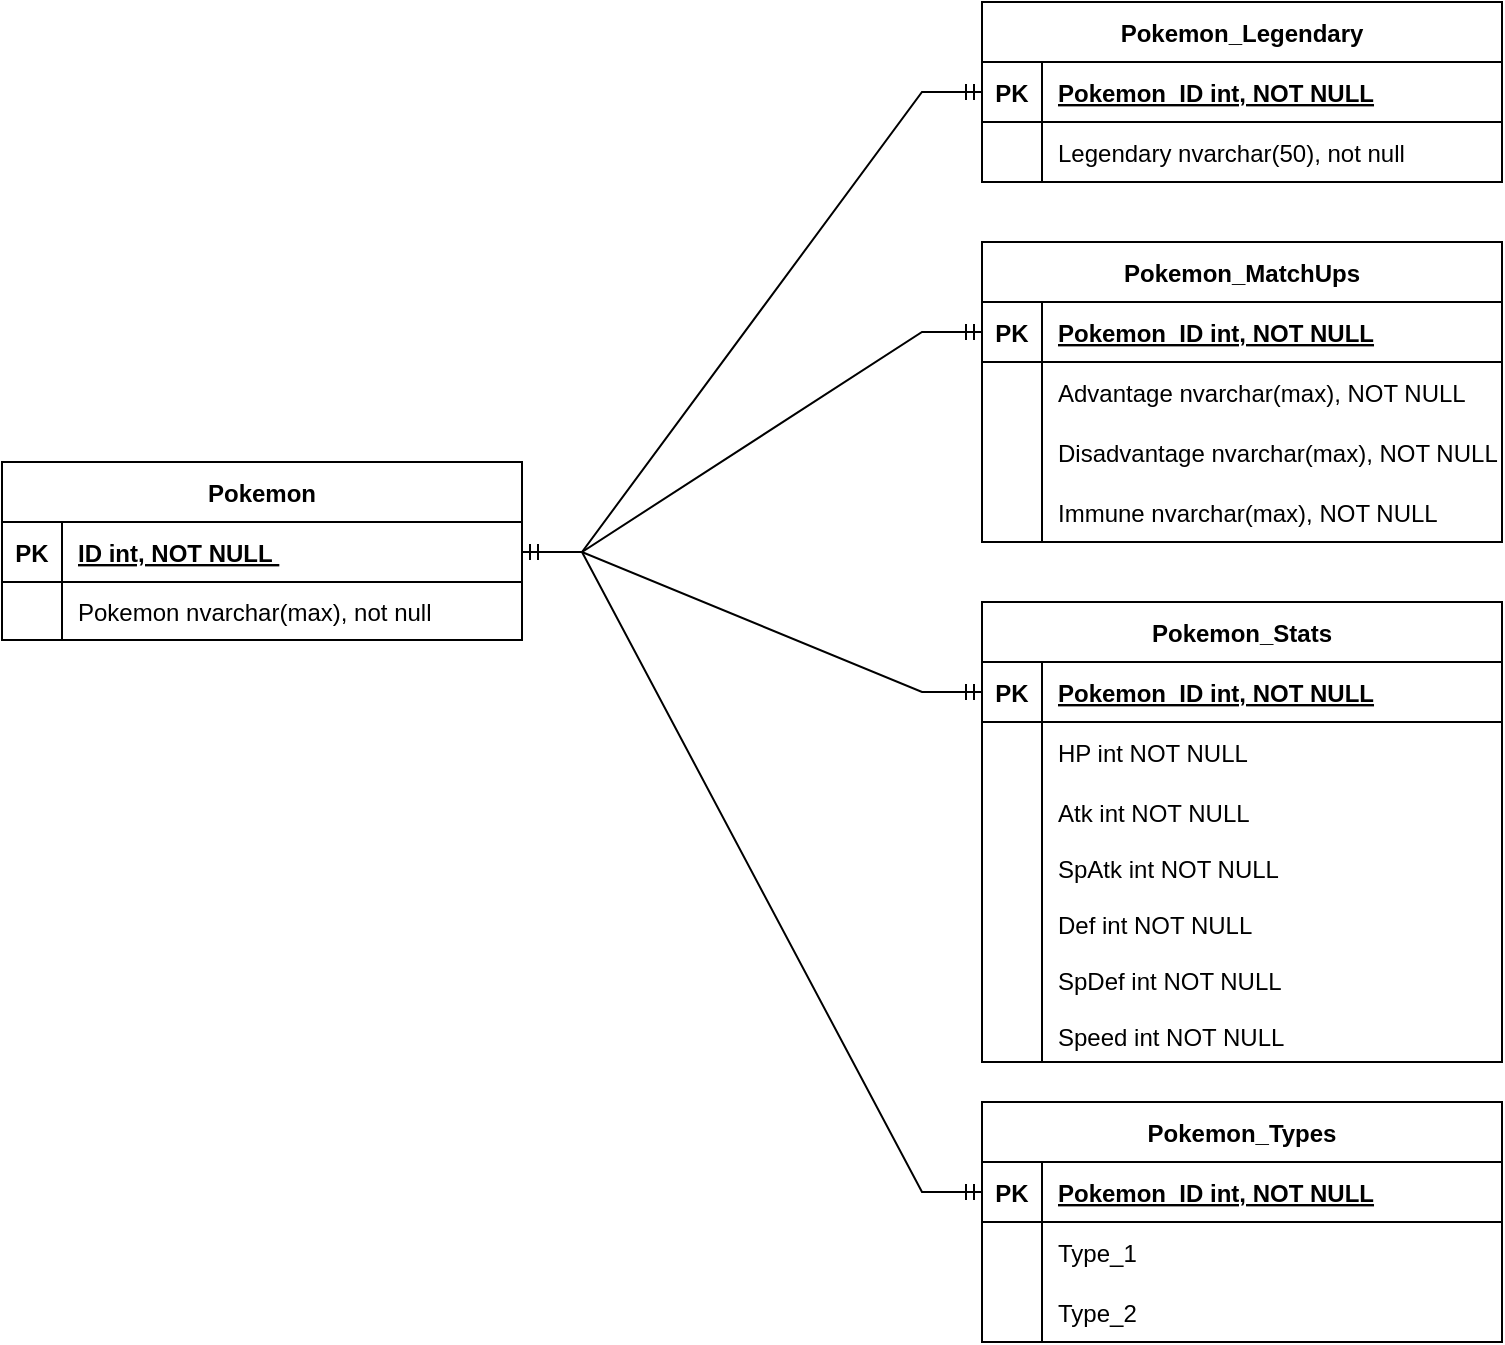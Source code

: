 <mxfile version="20.6.0"><diagram id="rCznfTPGGaVXua_6yjL3" name="Page-1"><mxGraphModel dx="1246" dy="685" grid="1" gridSize="10" guides="1" tooltips="1" connect="1" arrows="1" fold="1" page="1" pageScale="1" pageWidth="850" pageHeight="1100" math="0" shadow="0"><root><mxCell id="0"/><mxCell id="1" parent="0"/><mxCell id="ivkBMijKbTaEUZrHfkpI-1" value="Pokemon" style="shape=table;startSize=30;container=1;collapsible=1;childLayout=tableLayout;fixedRows=1;rowLines=0;fontStyle=1;align=center;resizeLast=1;" vertex="1" parent="1"><mxGeometry y="230" width="260" height="89" as="geometry"/></mxCell><mxCell id="ivkBMijKbTaEUZrHfkpI-2" value="" style="shape=tableRow;horizontal=0;startSize=0;swimlaneHead=0;swimlaneBody=0;fillColor=none;collapsible=0;dropTarget=0;points=[[0,0.5],[1,0.5]];portConstraint=eastwest;top=0;left=0;right=0;bottom=1;" vertex="1" parent="ivkBMijKbTaEUZrHfkpI-1"><mxGeometry y="30" width="260" height="30" as="geometry"/></mxCell><mxCell id="ivkBMijKbTaEUZrHfkpI-3" value="PK" style="shape=partialRectangle;connectable=0;fillColor=none;top=0;left=0;bottom=0;right=0;fontStyle=1;overflow=hidden;" vertex="1" parent="ivkBMijKbTaEUZrHfkpI-2"><mxGeometry width="30" height="30" as="geometry"><mxRectangle width="30" height="30" as="alternateBounds"/></mxGeometry></mxCell><mxCell id="ivkBMijKbTaEUZrHfkpI-4" value="ID int, NOT NULL " style="shape=partialRectangle;connectable=0;fillColor=none;top=0;left=0;bottom=0;right=0;align=left;spacingLeft=6;fontStyle=5;overflow=hidden;" vertex="1" parent="ivkBMijKbTaEUZrHfkpI-2"><mxGeometry x="30" width="230" height="30" as="geometry"><mxRectangle width="230" height="30" as="alternateBounds"/></mxGeometry></mxCell><mxCell id="ivkBMijKbTaEUZrHfkpI-5" value="" style="shape=tableRow;horizontal=0;startSize=0;swimlaneHead=0;swimlaneBody=0;fillColor=none;collapsible=0;dropTarget=0;points=[[0,0.5],[1,0.5]];portConstraint=eastwest;top=0;left=0;right=0;bottom=0;" vertex="1" parent="ivkBMijKbTaEUZrHfkpI-1"><mxGeometry y="60" width="260" height="29" as="geometry"/></mxCell><mxCell id="ivkBMijKbTaEUZrHfkpI-6" value="" style="shape=partialRectangle;connectable=0;fillColor=none;top=0;left=0;bottom=0;right=0;editable=1;overflow=hidden;" vertex="1" parent="ivkBMijKbTaEUZrHfkpI-5"><mxGeometry width="30" height="29" as="geometry"><mxRectangle width="30" height="29" as="alternateBounds"/></mxGeometry></mxCell><mxCell id="ivkBMijKbTaEUZrHfkpI-7" value="Pokemon nvarchar(max), not null " style="shape=partialRectangle;connectable=0;fillColor=none;top=0;left=0;bottom=0;right=0;align=left;spacingLeft=6;overflow=hidden;" vertex="1" parent="ivkBMijKbTaEUZrHfkpI-5"><mxGeometry x="30" width="230" height="29" as="geometry"><mxRectangle width="230" height="29" as="alternateBounds"/></mxGeometry></mxCell><mxCell id="ivkBMijKbTaEUZrHfkpI-14" value="Pokemon_Legendary" style="shape=table;startSize=30;container=1;collapsible=1;childLayout=tableLayout;fixedRows=1;rowLines=0;fontStyle=1;align=center;resizeLast=1;" vertex="1" parent="1"><mxGeometry x="490" width="260" height="90" as="geometry"/></mxCell><mxCell id="ivkBMijKbTaEUZrHfkpI-15" value="" style="shape=tableRow;horizontal=0;startSize=0;swimlaneHead=0;swimlaneBody=0;fillColor=none;collapsible=0;dropTarget=0;points=[[0,0.5],[1,0.5]];portConstraint=eastwest;top=0;left=0;right=0;bottom=1;" vertex="1" parent="ivkBMijKbTaEUZrHfkpI-14"><mxGeometry y="30" width="260" height="30" as="geometry"/></mxCell><mxCell id="ivkBMijKbTaEUZrHfkpI-16" value="PK" style="shape=partialRectangle;connectable=0;fillColor=none;top=0;left=0;bottom=0;right=0;fontStyle=1;overflow=hidden;" vertex="1" parent="ivkBMijKbTaEUZrHfkpI-15"><mxGeometry width="30" height="30" as="geometry"><mxRectangle width="30" height="30" as="alternateBounds"/></mxGeometry></mxCell><mxCell id="ivkBMijKbTaEUZrHfkpI-17" value="Pokemon_ID int, NOT NULL" style="shape=partialRectangle;connectable=0;fillColor=none;top=0;left=0;bottom=0;right=0;align=left;spacingLeft=6;fontStyle=5;overflow=hidden;" vertex="1" parent="ivkBMijKbTaEUZrHfkpI-15"><mxGeometry x="30" width="230" height="30" as="geometry"><mxRectangle width="230" height="30" as="alternateBounds"/></mxGeometry></mxCell><mxCell id="ivkBMijKbTaEUZrHfkpI-18" value="" style="shape=tableRow;horizontal=0;startSize=0;swimlaneHead=0;swimlaneBody=0;fillColor=none;collapsible=0;dropTarget=0;points=[[0,0.5],[1,0.5]];portConstraint=eastwest;top=0;left=0;right=0;bottom=0;" vertex="1" parent="ivkBMijKbTaEUZrHfkpI-14"><mxGeometry y="60" width="260" height="30" as="geometry"/></mxCell><mxCell id="ivkBMijKbTaEUZrHfkpI-19" value="" style="shape=partialRectangle;connectable=0;fillColor=none;top=0;left=0;bottom=0;right=0;editable=1;overflow=hidden;" vertex="1" parent="ivkBMijKbTaEUZrHfkpI-18"><mxGeometry width="30" height="30" as="geometry"><mxRectangle width="30" height="30" as="alternateBounds"/></mxGeometry></mxCell><mxCell id="ivkBMijKbTaEUZrHfkpI-20" value="Legendary nvarchar(50), not null" style="shape=partialRectangle;connectable=0;fillColor=none;top=0;left=0;bottom=0;right=0;align=left;spacingLeft=6;overflow=hidden;" vertex="1" parent="ivkBMijKbTaEUZrHfkpI-18"><mxGeometry x="30" width="230" height="30" as="geometry"><mxRectangle width="230" height="30" as="alternateBounds"/></mxGeometry></mxCell><mxCell id="ivkBMijKbTaEUZrHfkpI-27" value="Pokemon_MatchUps" style="shape=table;startSize=30;container=1;collapsible=1;childLayout=tableLayout;fixedRows=1;rowLines=0;fontStyle=1;align=center;resizeLast=1;" vertex="1" parent="1"><mxGeometry x="490" y="120" width="260" height="150" as="geometry"/></mxCell><mxCell id="ivkBMijKbTaEUZrHfkpI-28" value="" style="shape=tableRow;horizontal=0;startSize=0;swimlaneHead=0;swimlaneBody=0;fillColor=none;collapsible=0;dropTarget=0;points=[[0,0.5],[1,0.5]];portConstraint=eastwest;top=0;left=0;right=0;bottom=1;" vertex="1" parent="ivkBMijKbTaEUZrHfkpI-27"><mxGeometry y="30" width="260" height="30" as="geometry"/></mxCell><mxCell id="ivkBMijKbTaEUZrHfkpI-29" value="PK" style="shape=partialRectangle;connectable=0;fillColor=none;top=0;left=0;bottom=0;right=0;fontStyle=1;overflow=hidden;" vertex="1" parent="ivkBMijKbTaEUZrHfkpI-28"><mxGeometry width="30" height="30" as="geometry"><mxRectangle width="30" height="30" as="alternateBounds"/></mxGeometry></mxCell><mxCell id="ivkBMijKbTaEUZrHfkpI-30" value="Pokemon_ID int, NOT NULL" style="shape=partialRectangle;connectable=0;fillColor=none;top=0;left=0;bottom=0;right=0;align=left;spacingLeft=6;fontStyle=5;overflow=hidden;" vertex="1" parent="ivkBMijKbTaEUZrHfkpI-28"><mxGeometry x="30" width="230" height="30" as="geometry"><mxRectangle width="230" height="30" as="alternateBounds"/></mxGeometry></mxCell><mxCell id="ivkBMijKbTaEUZrHfkpI-31" value="" style="shape=tableRow;horizontal=0;startSize=0;swimlaneHead=0;swimlaneBody=0;fillColor=none;collapsible=0;dropTarget=0;points=[[0,0.5],[1,0.5]];portConstraint=eastwest;top=0;left=0;right=0;bottom=0;" vertex="1" parent="ivkBMijKbTaEUZrHfkpI-27"><mxGeometry y="60" width="260" height="30" as="geometry"/></mxCell><mxCell id="ivkBMijKbTaEUZrHfkpI-32" value="" style="shape=partialRectangle;connectable=0;fillColor=none;top=0;left=0;bottom=0;right=0;editable=1;overflow=hidden;" vertex="1" parent="ivkBMijKbTaEUZrHfkpI-31"><mxGeometry width="30" height="30" as="geometry"><mxRectangle width="30" height="30" as="alternateBounds"/></mxGeometry></mxCell><mxCell id="ivkBMijKbTaEUZrHfkpI-33" value="Advantage nvarchar(max), NOT NULL" style="shape=partialRectangle;connectable=0;fillColor=none;top=0;left=0;bottom=0;right=0;align=left;spacingLeft=6;overflow=hidden;" vertex="1" parent="ivkBMijKbTaEUZrHfkpI-31"><mxGeometry x="30" width="230" height="30" as="geometry"><mxRectangle width="230" height="30" as="alternateBounds"/></mxGeometry></mxCell><mxCell id="ivkBMijKbTaEUZrHfkpI-34" value="" style="shape=tableRow;horizontal=0;startSize=0;swimlaneHead=0;swimlaneBody=0;fillColor=none;collapsible=0;dropTarget=0;points=[[0,0.5],[1,0.5]];portConstraint=eastwest;top=0;left=0;right=0;bottom=0;" vertex="1" parent="ivkBMijKbTaEUZrHfkpI-27"><mxGeometry y="90" width="260" height="30" as="geometry"/></mxCell><mxCell id="ivkBMijKbTaEUZrHfkpI-35" value="" style="shape=partialRectangle;connectable=0;fillColor=none;top=0;left=0;bottom=0;right=0;editable=1;overflow=hidden;" vertex="1" parent="ivkBMijKbTaEUZrHfkpI-34"><mxGeometry width="30" height="30" as="geometry"><mxRectangle width="30" height="30" as="alternateBounds"/></mxGeometry></mxCell><mxCell id="ivkBMijKbTaEUZrHfkpI-36" value="Disadvantage nvarchar(max), NOT NULL" style="shape=partialRectangle;connectable=0;fillColor=none;top=0;left=0;bottom=0;right=0;align=left;spacingLeft=6;overflow=hidden;" vertex="1" parent="ivkBMijKbTaEUZrHfkpI-34"><mxGeometry x="30" width="230" height="30" as="geometry"><mxRectangle width="230" height="30" as="alternateBounds"/></mxGeometry></mxCell><mxCell id="ivkBMijKbTaEUZrHfkpI-37" value="" style="shape=tableRow;horizontal=0;startSize=0;swimlaneHead=0;swimlaneBody=0;fillColor=none;collapsible=0;dropTarget=0;points=[[0,0.5],[1,0.5]];portConstraint=eastwest;top=0;left=0;right=0;bottom=0;" vertex="1" parent="ivkBMijKbTaEUZrHfkpI-27"><mxGeometry y="120" width="260" height="30" as="geometry"/></mxCell><mxCell id="ivkBMijKbTaEUZrHfkpI-38" value="" style="shape=partialRectangle;connectable=0;fillColor=none;top=0;left=0;bottom=0;right=0;editable=1;overflow=hidden;" vertex="1" parent="ivkBMijKbTaEUZrHfkpI-37"><mxGeometry width="30" height="30" as="geometry"><mxRectangle width="30" height="30" as="alternateBounds"/></mxGeometry></mxCell><mxCell id="ivkBMijKbTaEUZrHfkpI-39" value="Immune nvarchar(max), NOT NULL" style="shape=partialRectangle;connectable=0;fillColor=none;top=0;left=0;bottom=0;right=0;align=left;spacingLeft=6;overflow=hidden;" vertex="1" parent="ivkBMijKbTaEUZrHfkpI-37"><mxGeometry x="30" width="230" height="30" as="geometry"><mxRectangle width="230" height="30" as="alternateBounds"/></mxGeometry></mxCell><mxCell id="ivkBMijKbTaEUZrHfkpI-40" value="Pokemon_Stats" style="shape=table;startSize=30;container=1;collapsible=1;childLayout=tableLayout;fixedRows=1;rowLines=0;fontStyle=1;align=center;resizeLast=1;" vertex="1" parent="1"><mxGeometry x="490" y="300" width="260" height="230" as="geometry"><mxRectangle x="490" y="300" width="130" height="30" as="alternateBounds"/></mxGeometry></mxCell><mxCell id="ivkBMijKbTaEUZrHfkpI-41" value="" style="shape=tableRow;horizontal=0;startSize=0;swimlaneHead=0;swimlaneBody=0;fillColor=none;collapsible=0;dropTarget=0;points=[[0,0.5],[1,0.5]];portConstraint=eastwest;top=0;left=0;right=0;bottom=1;" vertex="1" parent="ivkBMijKbTaEUZrHfkpI-40"><mxGeometry y="30" width="260" height="30" as="geometry"/></mxCell><mxCell id="ivkBMijKbTaEUZrHfkpI-42" value="PK" style="shape=partialRectangle;connectable=0;fillColor=none;top=0;left=0;bottom=0;right=0;fontStyle=1;overflow=hidden;" vertex="1" parent="ivkBMijKbTaEUZrHfkpI-41"><mxGeometry width="30" height="30" as="geometry"><mxRectangle width="30" height="30" as="alternateBounds"/></mxGeometry></mxCell><mxCell id="ivkBMijKbTaEUZrHfkpI-43" value="Pokemon_ID int, NOT NULL" style="shape=partialRectangle;connectable=0;fillColor=none;top=0;left=0;bottom=0;right=0;align=left;spacingLeft=6;fontStyle=5;overflow=hidden;" vertex="1" parent="ivkBMijKbTaEUZrHfkpI-41"><mxGeometry x="30" width="230" height="30" as="geometry"><mxRectangle width="230" height="30" as="alternateBounds"/></mxGeometry></mxCell><mxCell id="ivkBMijKbTaEUZrHfkpI-44" value="" style="shape=tableRow;horizontal=0;startSize=0;swimlaneHead=0;swimlaneBody=0;fillColor=none;collapsible=0;dropTarget=0;points=[[0,0.5],[1,0.5]];portConstraint=eastwest;top=0;left=0;right=0;bottom=0;" vertex="1" parent="ivkBMijKbTaEUZrHfkpI-40"><mxGeometry y="60" width="260" height="30" as="geometry"/></mxCell><mxCell id="ivkBMijKbTaEUZrHfkpI-45" value="" style="shape=partialRectangle;connectable=0;fillColor=none;top=0;left=0;bottom=0;right=0;editable=1;overflow=hidden;" vertex="1" parent="ivkBMijKbTaEUZrHfkpI-44"><mxGeometry width="30" height="30" as="geometry"><mxRectangle width="30" height="30" as="alternateBounds"/></mxGeometry></mxCell><mxCell id="ivkBMijKbTaEUZrHfkpI-46" value="HP int NOT NULL" style="shape=partialRectangle;connectable=0;fillColor=none;top=0;left=0;bottom=0;right=0;align=left;spacingLeft=6;overflow=hidden;" vertex="1" parent="ivkBMijKbTaEUZrHfkpI-44"><mxGeometry x="30" width="230" height="30" as="geometry"><mxRectangle width="230" height="30" as="alternateBounds"/></mxGeometry></mxCell><mxCell id="ivkBMijKbTaEUZrHfkpI-47" value="" style="shape=tableRow;horizontal=0;startSize=0;swimlaneHead=0;swimlaneBody=0;fillColor=none;collapsible=0;dropTarget=0;points=[[0,0.5],[1,0.5]];portConstraint=eastwest;top=0;left=0;right=0;bottom=0;" vertex="1" parent="ivkBMijKbTaEUZrHfkpI-40"><mxGeometry y="90" width="260" height="30" as="geometry"/></mxCell><mxCell id="ivkBMijKbTaEUZrHfkpI-48" value="" style="shape=partialRectangle;connectable=0;fillColor=none;top=0;left=0;bottom=0;right=0;editable=1;overflow=hidden;" vertex="1" parent="ivkBMijKbTaEUZrHfkpI-47"><mxGeometry width="30" height="30" as="geometry"><mxRectangle width="30" height="30" as="alternateBounds"/></mxGeometry></mxCell><mxCell id="ivkBMijKbTaEUZrHfkpI-49" value="Atk int NOT NULL" style="shape=partialRectangle;connectable=0;fillColor=none;top=0;left=0;bottom=0;right=0;align=left;spacingLeft=6;overflow=hidden;" vertex="1" parent="ivkBMijKbTaEUZrHfkpI-47"><mxGeometry x="30" width="230" height="30" as="geometry"><mxRectangle width="230" height="30" as="alternateBounds"/></mxGeometry></mxCell><mxCell id="ivkBMijKbTaEUZrHfkpI-50" value="" style="shape=tableRow;horizontal=0;startSize=0;swimlaneHead=0;swimlaneBody=0;fillColor=none;collapsible=0;dropTarget=0;points=[[0,0.5],[1,0.5]];portConstraint=eastwest;top=0;left=0;right=0;bottom=0;" vertex="1" parent="ivkBMijKbTaEUZrHfkpI-40"><mxGeometry y="120" width="260" height="110" as="geometry"/></mxCell><mxCell id="ivkBMijKbTaEUZrHfkpI-51" value="" style="shape=partialRectangle;connectable=0;fillColor=none;top=0;left=0;bottom=0;right=0;editable=1;overflow=hidden;" vertex="1" parent="ivkBMijKbTaEUZrHfkpI-50"><mxGeometry width="30" height="110" as="geometry"><mxRectangle width="30" height="110" as="alternateBounds"/></mxGeometry></mxCell><mxCell id="ivkBMijKbTaEUZrHfkpI-52" value="SpAtk int NOT NULL&#10;&#10;Def int NOT NULL&#10;&#10;SpDef int NOT NULL&#10;&#10;Speed int NOT NULL" style="shape=partialRectangle;connectable=0;fillColor=none;top=0;left=0;bottom=0;right=0;align=left;spacingLeft=6;overflow=hidden;verticalAlign=top;" vertex="1" parent="ivkBMijKbTaEUZrHfkpI-50"><mxGeometry x="30" width="230" height="110" as="geometry"><mxRectangle width="230" height="110" as="alternateBounds"/></mxGeometry></mxCell><mxCell id="ivkBMijKbTaEUZrHfkpI-59" value="Pokemon_Types" style="shape=table;startSize=30;container=1;collapsible=1;childLayout=tableLayout;fixedRows=1;rowLines=0;fontStyle=1;align=center;resizeLast=1;" vertex="1" parent="1"><mxGeometry x="490" y="550" width="260" height="120" as="geometry"/></mxCell><mxCell id="ivkBMijKbTaEUZrHfkpI-60" value="" style="shape=tableRow;horizontal=0;startSize=0;swimlaneHead=0;swimlaneBody=0;fillColor=none;collapsible=0;dropTarget=0;points=[[0,0.5],[1,0.5]];portConstraint=eastwest;top=0;left=0;right=0;bottom=1;" vertex="1" parent="ivkBMijKbTaEUZrHfkpI-59"><mxGeometry y="30" width="260" height="30" as="geometry"/></mxCell><mxCell id="ivkBMijKbTaEUZrHfkpI-61" value="PK" style="shape=partialRectangle;connectable=0;fillColor=none;top=0;left=0;bottom=0;right=0;fontStyle=1;overflow=hidden;" vertex="1" parent="ivkBMijKbTaEUZrHfkpI-60"><mxGeometry width="30" height="30" as="geometry"><mxRectangle width="30" height="30" as="alternateBounds"/></mxGeometry></mxCell><mxCell id="ivkBMijKbTaEUZrHfkpI-62" value="Pokemon_ID int, NOT NULL" style="shape=partialRectangle;connectable=0;fillColor=none;top=0;left=0;bottom=0;right=0;align=left;spacingLeft=6;fontStyle=5;overflow=hidden;" vertex="1" parent="ivkBMijKbTaEUZrHfkpI-60"><mxGeometry x="30" width="230" height="30" as="geometry"><mxRectangle width="230" height="30" as="alternateBounds"/></mxGeometry></mxCell><mxCell id="ivkBMijKbTaEUZrHfkpI-63" value="" style="shape=tableRow;horizontal=0;startSize=0;swimlaneHead=0;swimlaneBody=0;fillColor=none;collapsible=0;dropTarget=0;points=[[0,0.5],[1,0.5]];portConstraint=eastwest;top=0;left=0;right=0;bottom=0;" vertex="1" parent="ivkBMijKbTaEUZrHfkpI-59"><mxGeometry y="60" width="260" height="30" as="geometry"/></mxCell><mxCell id="ivkBMijKbTaEUZrHfkpI-64" value="" style="shape=partialRectangle;connectable=0;fillColor=none;top=0;left=0;bottom=0;right=0;editable=1;overflow=hidden;" vertex="1" parent="ivkBMijKbTaEUZrHfkpI-63"><mxGeometry width="30" height="30" as="geometry"><mxRectangle width="30" height="30" as="alternateBounds"/></mxGeometry></mxCell><mxCell id="ivkBMijKbTaEUZrHfkpI-65" value="Type_1" style="shape=partialRectangle;connectable=0;fillColor=none;top=0;left=0;bottom=0;right=0;align=left;spacingLeft=6;overflow=hidden;" vertex="1" parent="ivkBMijKbTaEUZrHfkpI-63"><mxGeometry x="30" width="230" height="30" as="geometry"><mxRectangle width="230" height="30" as="alternateBounds"/></mxGeometry></mxCell><mxCell id="ivkBMijKbTaEUZrHfkpI-66" value="" style="shape=tableRow;horizontal=0;startSize=0;swimlaneHead=0;swimlaneBody=0;fillColor=none;collapsible=0;dropTarget=0;points=[[0,0.5],[1,0.5]];portConstraint=eastwest;top=0;left=0;right=0;bottom=0;" vertex="1" parent="ivkBMijKbTaEUZrHfkpI-59"><mxGeometry y="90" width="260" height="30" as="geometry"/></mxCell><mxCell id="ivkBMijKbTaEUZrHfkpI-67" value="" style="shape=partialRectangle;connectable=0;fillColor=none;top=0;left=0;bottom=0;right=0;editable=1;overflow=hidden;" vertex="1" parent="ivkBMijKbTaEUZrHfkpI-66"><mxGeometry width="30" height="30" as="geometry"><mxRectangle width="30" height="30" as="alternateBounds"/></mxGeometry></mxCell><mxCell id="ivkBMijKbTaEUZrHfkpI-68" value="Type_2" style="shape=partialRectangle;connectable=0;fillColor=none;top=0;left=0;bottom=0;right=0;align=left;spacingLeft=6;overflow=hidden;" vertex="1" parent="ivkBMijKbTaEUZrHfkpI-66"><mxGeometry x="30" width="230" height="30" as="geometry"><mxRectangle width="230" height="30" as="alternateBounds"/></mxGeometry></mxCell><mxCell id="ivkBMijKbTaEUZrHfkpI-73" value="" style="edgeStyle=entityRelationEdgeStyle;fontSize=12;html=1;endArrow=ERmandOne;startArrow=ERmandOne;rounded=0;exitX=1;exitY=0.5;exitDx=0;exitDy=0;entryX=0;entryY=0.5;entryDx=0;entryDy=0;" edge="1" parent="1" source="ivkBMijKbTaEUZrHfkpI-2" target="ivkBMijKbTaEUZrHfkpI-15"><mxGeometry width="100" height="100" relative="1" as="geometry"><mxPoint x="270" y="240" as="sourcePoint"/><mxPoint x="370" y="140" as="targetPoint"/></mxGeometry></mxCell><mxCell id="ivkBMijKbTaEUZrHfkpI-74" value="" style="edgeStyle=entityRelationEdgeStyle;fontSize=12;html=1;endArrow=ERmandOne;startArrow=ERmandOne;rounded=0;exitX=1;exitY=0.5;exitDx=0;exitDy=0;entryX=0;entryY=0.5;entryDx=0;entryDy=0;" edge="1" parent="1" source="ivkBMijKbTaEUZrHfkpI-2" target="ivkBMijKbTaEUZrHfkpI-28"><mxGeometry width="100" height="100" relative="1" as="geometry"><mxPoint x="270.0" y="285" as="sourcePoint"/><mxPoint x="500.0" y="55" as="targetPoint"/></mxGeometry></mxCell><mxCell id="ivkBMijKbTaEUZrHfkpI-75" value="" style="edgeStyle=entityRelationEdgeStyle;fontSize=12;html=1;endArrow=ERmandOne;startArrow=ERmandOne;rounded=0;exitX=1;exitY=0.5;exitDx=0;exitDy=0;entryX=0;entryY=0.5;entryDx=0;entryDy=0;" edge="1" parent="1" source="ivkBMijKbTaEUZrHfkpI-2" target="ivkBMijKbTaEUZrHfkpI-41"><mxGeometry width="100" height="100" relative="1" as="geometry"><mxPoint x="270.0" y="285" as="sourcePoint"/><mxPoint x="500.0" y="175" as="targetPoint"/></mxGeometry></mxCell><mxCell id="ivkBMijKbTaEUZrHfkpI-76" value="" style="edgeStyle=entityRelationEdgeStyle;fontSize=12;html=1;endArrow=ERmandOne;startArrow=ERmandOne;rounded=0;exitX=1;exitY=0.5;exitDx=0;exitDy=0;entryX=0;entryY=0.5;entryDx=0;entryDy=0;" edge="1" parent="1" source="ivkBMijKbTaEUZrHfkpI-2" target="ivkBMijKbTaEUZrHfkpI-60"><mxGeometry width="100" height="100" relative="1" as="geometry"><mxPoint x="270.0" y="285" as="sourcePoint"/><mxPoint x="500.0" y="355" as="targetPoint"/></mxGeometry></mxCell></root></mxGraphModel></diagram></mxfile>